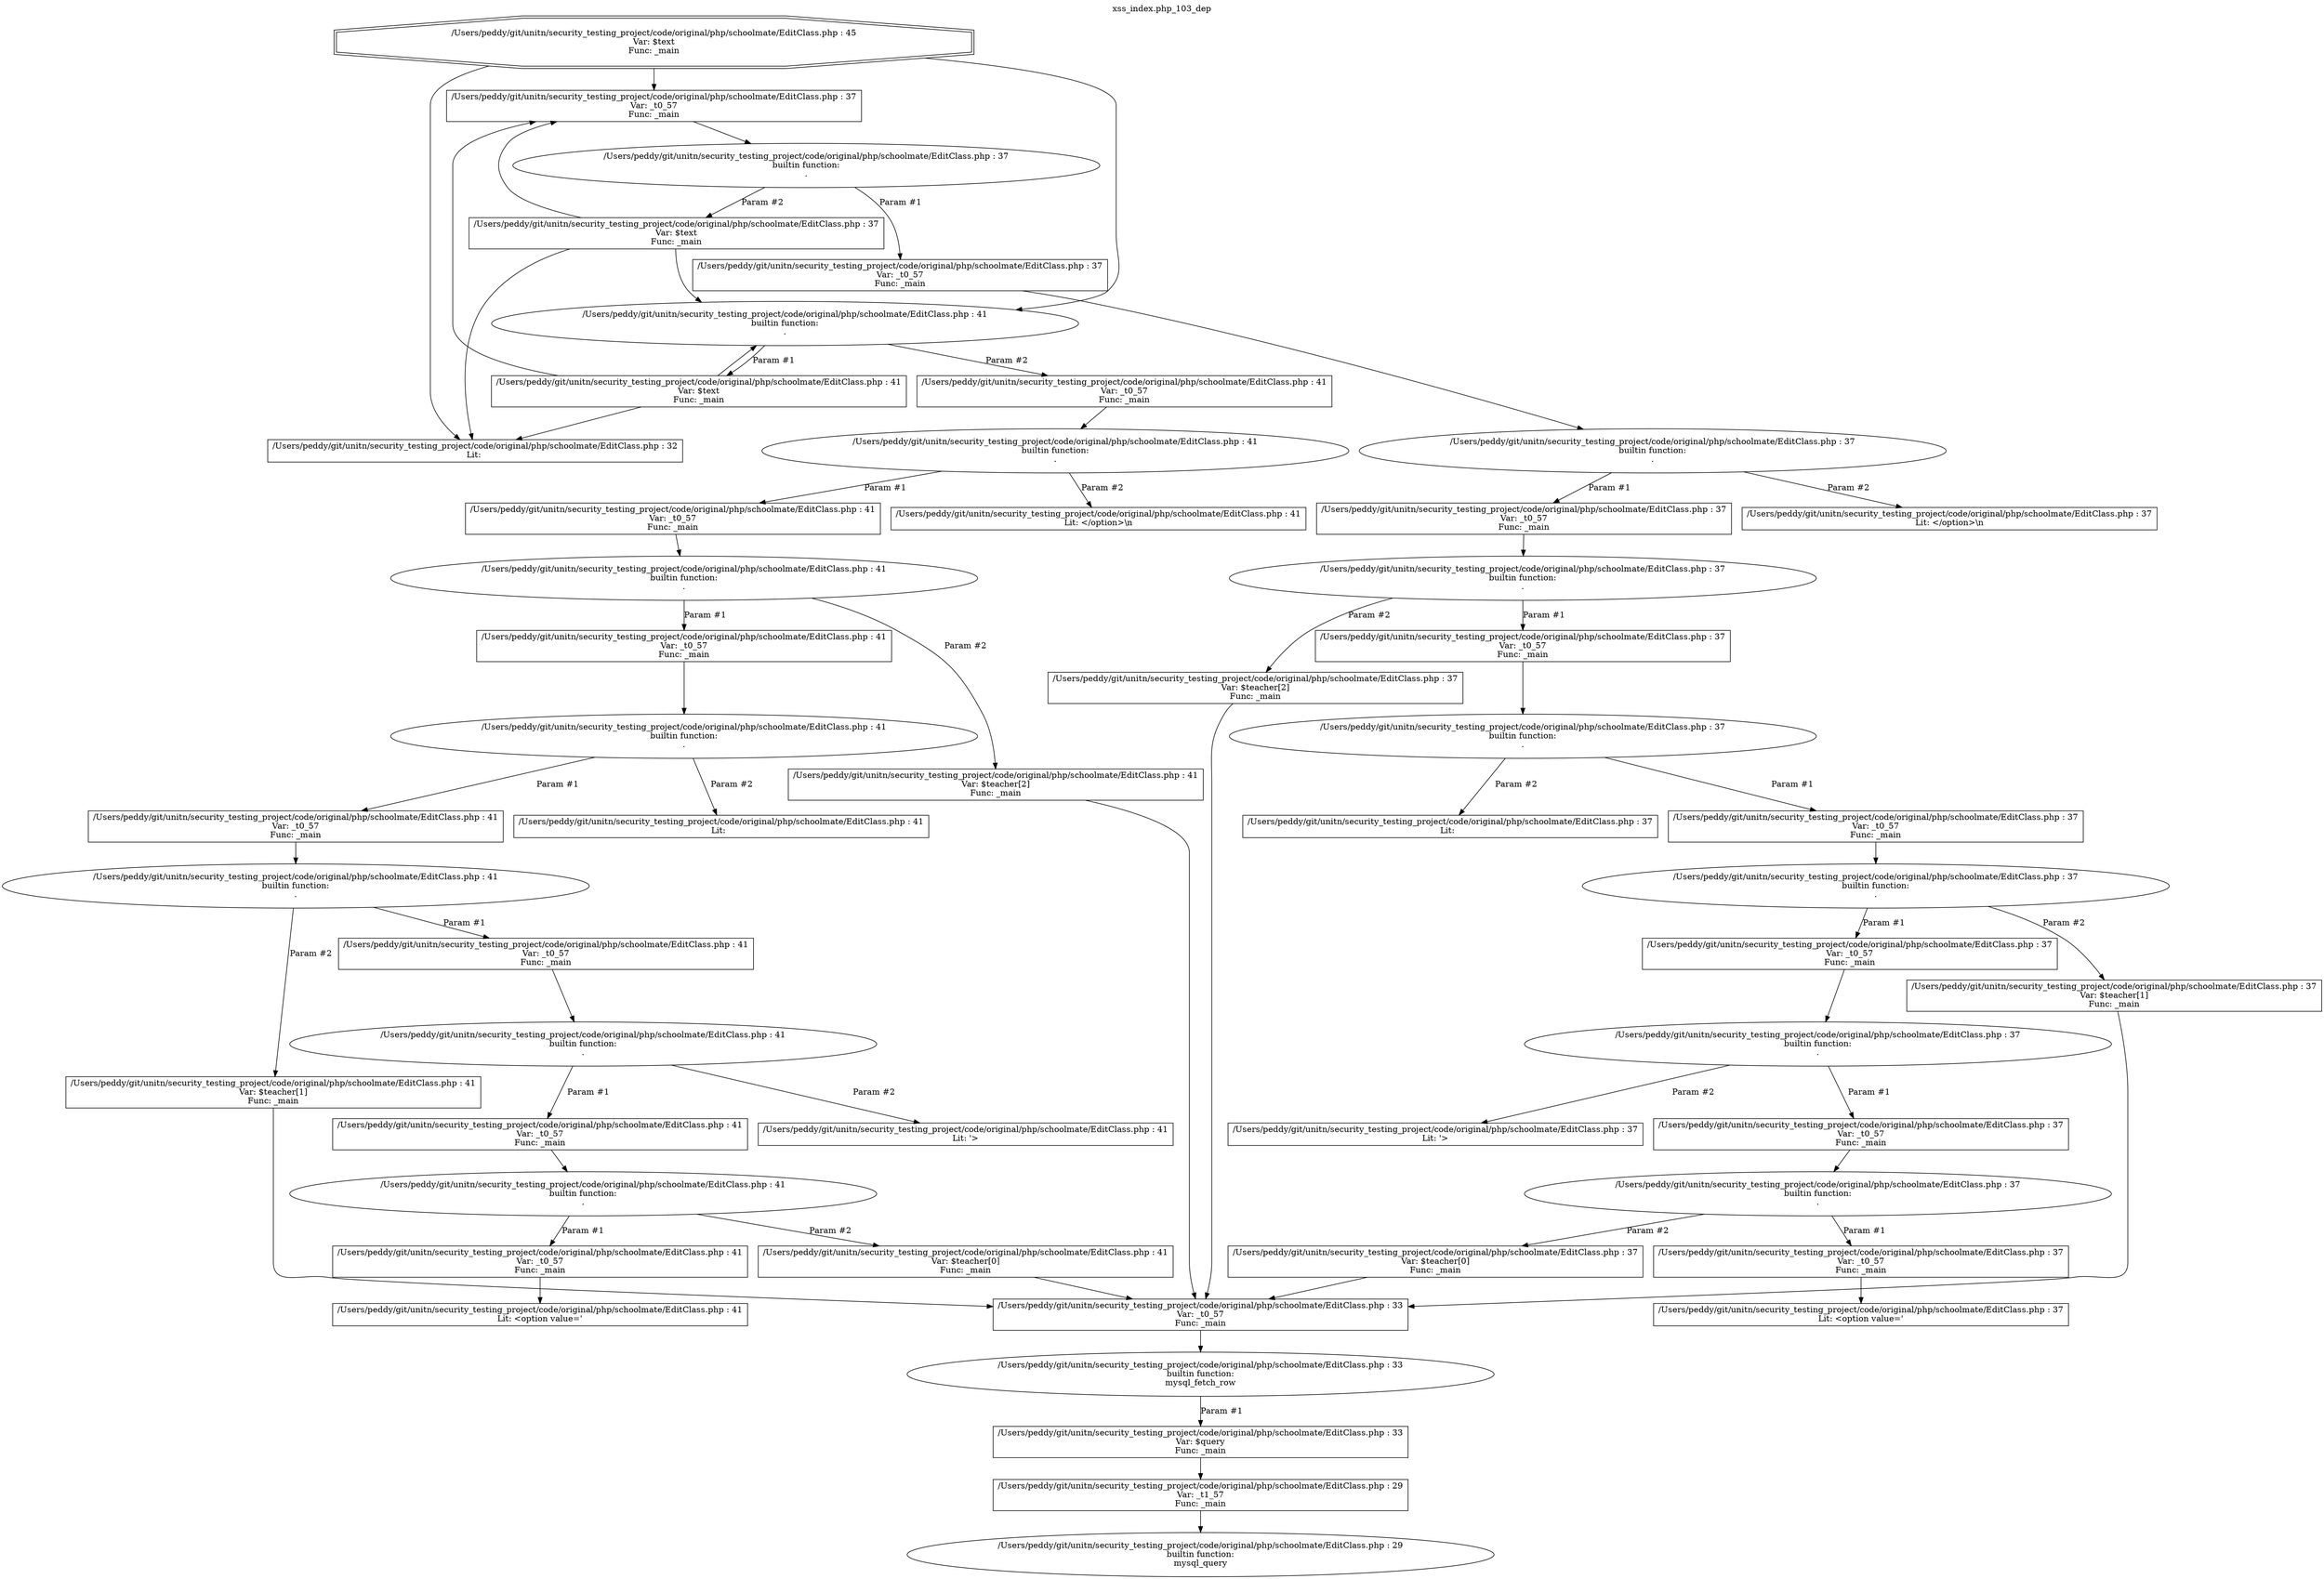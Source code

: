 digraph cfg {
  label="xss_index.php_103_dep";
  labelloc=t;
  n1 [shape=doubleoctagon, label="/Users/peddy/git/unitn/security_testing_project/code/original/php/schoolmate/EditClass.php : 45\nVar: $text\nFunc: _main\n"];
  n2 [shape=box, label="/Users/peddy/git/unitn/security_testing_project/code/original/php/schoolmate/EditClass.php : 32\nLit: \n"];
  n3 [shape=box, label="/Users/peddy/git/unitn/security_testing_project/code/original/php/schoolmate/EditClass.php : 37\nVar: _t0_57\nFunc: _main\n"];
  n4 [shape=ellipse, label="/Users/peddy/git/unitn/security_testing_project/code/original/php/schoolmate/EditClass.php : 37\nbuiltin function:\n.\n"];
  n5 [shape=box, label="/Users/peddy/git/unitn/security_testing_project/code/original/php/schoolmate/EditClass.php : 37\nVar: _t0_57\nFunc: _main\n"];
  n6 [shape=ellipse, label="/Users/peddy/git/unitn/security_testing_project/code/original/php/schoolmate/EditClass.php : 37\nbuiltin function:\n.\n"];
  n7 [shape=box, label="/Users/peddy/git/unitn/security_testing_project/code/original/php/schoolmate/EditClass.php : 37\nVar: _t0_57\nFunc: _main\n"];
  n8 [shape=ellipse, label="/Users/peddy/git/unitn/security_testing_project/code/original/php/schoolmate/EditClass.php : 37\nbuiltin function:\n.\n"];
  n9 [shape=box, label="/Users/peddy/git/unitn/security_testing_project/code/original/php/schoolmate/EditClass.php : 37\nVar: _t0_57\nFunc: _main\n"];
  n10 [shape=ellipse, label="/Users/peddy/git/unitn/security_testing_project/code/original/php/schoolmate/EditClass.php : 37\nbuiltin function:\n.\n"];
  n11 [shape=box, label="/Users/peddy/git/unitn/security_testing_project/code/original/php/schoolmate/EditClass.php : 37\nVar: _t0_57\nFunc: _main\n"];
  n12 [shape=ellipse, label="/Users/peddy/git/unitn/security_testing_project/code/original/php/schoolmate/EditClass.php : 37\nbuiltin function:\n.\n"];
  n13 [shape=box, label="/Users/peddy/git/unitn/security_testing_project/code/original/php/schoolmate/EditClass.php : 37\nVar: _t0_57\nFunc: _main\n"];
  n14 [shape=ellipse, label="/Users/peddy/git/unitn/security_testing_project/code/original/php/schoolmate/EditClass.php : 37\nbuiltin function:\n.\n"];
  n15 [shape=box, label="/Users/peddy/git/unitn/security_testing_project/code/original/php/schoolmate/EditClass.php : 37\nVar: _t0_57\nFunc: _main\n"];
  n16 [shape=ellipse, label="/Users/peddy/git/unitn/security_testing_project/code/original/php/schoolmate/EditClass.php : 37\nbuiltin function:\n.\n"];
  n17 [shape=box, label="/Users/peddy/git/unitn/security_testing_project/code/original/php/schoolmate/EditClass.php : 37\nVar: _t0_57\nFunc: _main\n"];
  n18 [shape=box, label="/Users/peddy/git/unitn/security_testing_project/code/original/php/schoolmate/EditClass.php : 37\nLit: <option value='\n"];
  n19 [shape=box, label="/Users/peddy/git/unitn/security_testing_project/code/original/php/schoolmate/EditClass.php : 37\nVar: $teacher[0]\nFunc: _main\n"];
  n20 [shape=box, label="/Users/peddy/git/unitn/security_testing_project/code/original/php/schoolmate/EditClass.php : 33\nVar: _t0_57\nFunc: _main\n"];
  n21 [shape=ellipse, label="/Users/peddy/git/unitn/security_testing_project/code/original/php/schoolmate/EditClass.php : 33\nbuiltin function:\nmysql_fetch_row\n"];
  n22 [shape=box, label="/Users/peddy/git/unitn/security_testing_project/code/original/php/schoolmate/EditClass.php : 33\nVar: $query\nFunc: _main\n"];
  n23 [shape=box, label="/Users/peddy/git/unitn/security_testing_project/code/original/php/schoolmate/EditClass.php : 29\nVar: _t1_57\nFunc: _main\n"];
  n24 [shape=ellipse, label="/Users/peddy/git/unitn/security_testing_project/code/original/php/schoolmate/EditClass.php : 29\nbuiltin function:\nmysql_query\n"];
  n25 [shape=box, label="/Users/peddy/git/unitn/security_testing_project/code/original/php/schoolmate/EditClass.php : 37\nLit: '>\n"];
  n26 [shape=box, label="/Users/peddy/git/unitn/security_testing_project/code/original/php/schoolmate/EditClass.php : 37\nVar: $teacher[1]\nFunc: _main\n"];
  n27 [shape=box, label="/Users/peddy/git/unitn/security_testing_project/code/original/php/schoolmate/EditClass.php : 37\nLit:  \n"];
  n28 [shape=box, label="/Users/peddy/git/unitn/security_testing_project/code/original/php/schoolmate/EditClass.php : 37\nVar: $teacher[2]\nFunc: _main\n"];
  n29 [shape=box, label="/Users/peddy/git/unitn/security_testing_project/code/original/php/schoolmate/EditClass.php : 37\nLit: </option>\\n\n"];
  n30 [shape=box, label="/Users/peddy/git/unitn/security_testing_project/code/original/php/schoolmate/EditClass.php : 37\nVar: $text\nFunc: _main\n"];
  n31 [shape=ellipse, label="/Users/peddy/git/unitn/security_testing_project/code/original/php/schoolmate/EditClass.php : 41\nbuiltin function:\n.\n"];
  n32 [shape=box, label="/Users/peddy/git/unitn/security_testing_project/code/original/php/schoolmate/EditClass.php : 41\nVar: $text\nFunc: _main\n"];
  n33 [shape=box, label="/Users/peddy/git/unitn/security_testing_project/code/original/php/schoolmate/EditClass.php : 41\nVar: _t0_57\nFunc: _main\n"];
  n34 [shape=ellipse, label="/Users/peddy/git/unitn/security_testing_project/code/original/php/schoolmate/EditClass.php : 41\nbuiltin function:\n.\n"];
  n35 [shape=box, label="/Users/peddy/git/unitn/security_testing_project/code/original/php/schoolmate/EditClass.php : 41\nVar: _t0_57\nFunc: _main\n"];
  n36 [shape=ellipse, label="/Users/peddy/git/unitn/security_testing_project/code/original/php/schoolmate/EditClass.php : 41\nbuiltin function:\n.\n"];
  n37 [shape=box, label="/Users/peddy/git/unitn/security_testing_project/code/original/php/schoolmate/EditClass.php : 41\nVar: _t0_57\nFunc: _main\n"];
  n38 [shape=ellipse, label="/Users/peddy/git/unitn/security_testing_project/code/original/php/schoolmate/EditClass.php : 41\nbuiltin function:\n.\n"];
  n39 [shape=box, label="/Users/peddy/git/unitn/security_testing_project/code/original/php/schoolmate/EditClass.php : 41\nVar: _t0_57\nFunc: _main\n"];
  n40 [shape=ellipse, label="/Users/peddy/git/unitn/security_testing_project/code/original/php/schoolmate/EditClass.php : 41\nbuiltin function:\n.\n"];
  n41 [shape=box, label="/Users/peddy/git/unitn/security_testing_project/code/original/php/schoolmate/EditClass.php : 41\nVar: _t0_57\nFunc: _main\n"];
  n42 [shape=ellipse, label="/Users/peddy/git/unitn/security_testing_project/code/original/php/schoolmate/EditClass.php : 41\nbuiltin function:\n.\n"];
  n43 [shape=box, label="/Users/peddy/git/unitn/security_testing_project/code/original/php/schoolmate/EditClass.php : 41\nVar: _t0_57\nFunc: _main\n"];
  n44 [shape=ellipse, label="/Users/peddy/git/unitn/security_testing_project/code/original/php/schoolmate/EditClass.php : 41\nbuiltin function:\n.\n"];
  n45 [shape=box, label="/Users/peddy/git/unitn/security_testing_project/code/original/php/schoolmate/EditClass.php : 41\nVar: _t0_57\nFunc: _main\n"];
  n46 [shape=box, label="/Users/peddy/git/unitn/security_testing_project/code/original/php/schoolmate/EditClass.php : 41\nLit: <option value='\n"];
  n47 [shape=box, label="/Users/peddy/git/unitn/security_testing_project/code/original/php/schoolmate/EditClass.php : 41\nVar: $teacher[0]\nFunc: _main\n"];
  n48 [shape=box, label="/Users/peddy/git/unitn/security_testing_project/code/original/php/schoolmate/EditClass.php : 41\nLit: '>\n"];
  n49 [shape=box, label="/Users/peddy/git/unitn/security_testing_project/code/original/php/schoolmate/EditClass.php : 41\nVar: $teacher[1]\nFunc: _main\n"];
  n50 [shape=box, label="/Users/peddy/git/unitn/security_testing_project/code/original/php/schoolmate/EditClass.php : 41\nLit:  \n"];
  n51 [shape=box, label="/Users/peddy/git/unitn/security_testing_project/code/original/php/schoolmate/EditClass.php : 41\nVar: $teacher[2]\nFunc: _main\n"];
  n52 [shape=box, label="/Users/peddy/git/unitn/security_testing_project/code/original/php/schoolmate/EditClass.php : 41\nLit: </option>\\n\n"];
  n1 -> n2;
  n1 -> n3;
  n1 -> n31;
  n3 -> n4;
  n5 -> n6;
  n7 -> n8;
  n9 -> n10;
  n11 -> n12;
  n13 -> n14;
  n15 -> n16;
  n17 -> n18;
  n16 -> n17[label="Param #1"];
  n16 -> n19[label="Param #2"];
  n20 -> n21;
  n23 -> n24;
  n22 -> n23;
  n21 -> n22[label="Param #1"];
  n19 -> n20;
  n14 -> n15[label="Param #1"];
  n14 -> n25[label="Param #2"];
  n12 -> n13[label="Param #1"];
  n12 -> n26[label="Param #2"];
  n26 -> n20;
  n10 -> n11[label="Param #1"];
  n10 -> n27[label="Param #2"];
  n8 -> n9[label="Param #1"];
  n8 -> n28[label="Param #2"];
  n28 -> n20;
  n6 -> n7[label="Param #1"];
  n6 -> n29[label="Param #2"];
  n4 -> n5[label="Param #1"];
  n4 -> n30[label="Param #2"];
  n30 -> n2;
  n30 -> n3;
  n30 -> n31;
  n32 -> n2;
  n32 -> n3;
  n32 -> n31;
  n31 -> n32[label="Param #1"];
  n31 -> n33[label="Param #2"];
  n33 -> n34;
  n35 -> n36;
  n37 -> n38;
  n39 -> n40;
  n41 -> n42;
  n43 -> n44;
  n45 -> n46;
  n44 -> n45[label="Param #1"];
  n44 -> n47[label="Param #2"];
  n47 -> n20;
  n42 -> n43[label="Param #1"];
  n42 -> n48[label="Param #2"];
  n40 -> n41[label="Param #1"];
  n40 -> n49[label="Param #2"];
  n49 -> n20;
  n38 -> n39[label="Param #1"];
  n38 -> n50[label="Param #2"];
  n36 -> n37[label="Param #1"];
  n36 -> n51[label="Param #2"];
  n51 -> n20;
  n34 -> n35[label="Param #1"];
  n34 -> n52[label="Param #2"];
}
